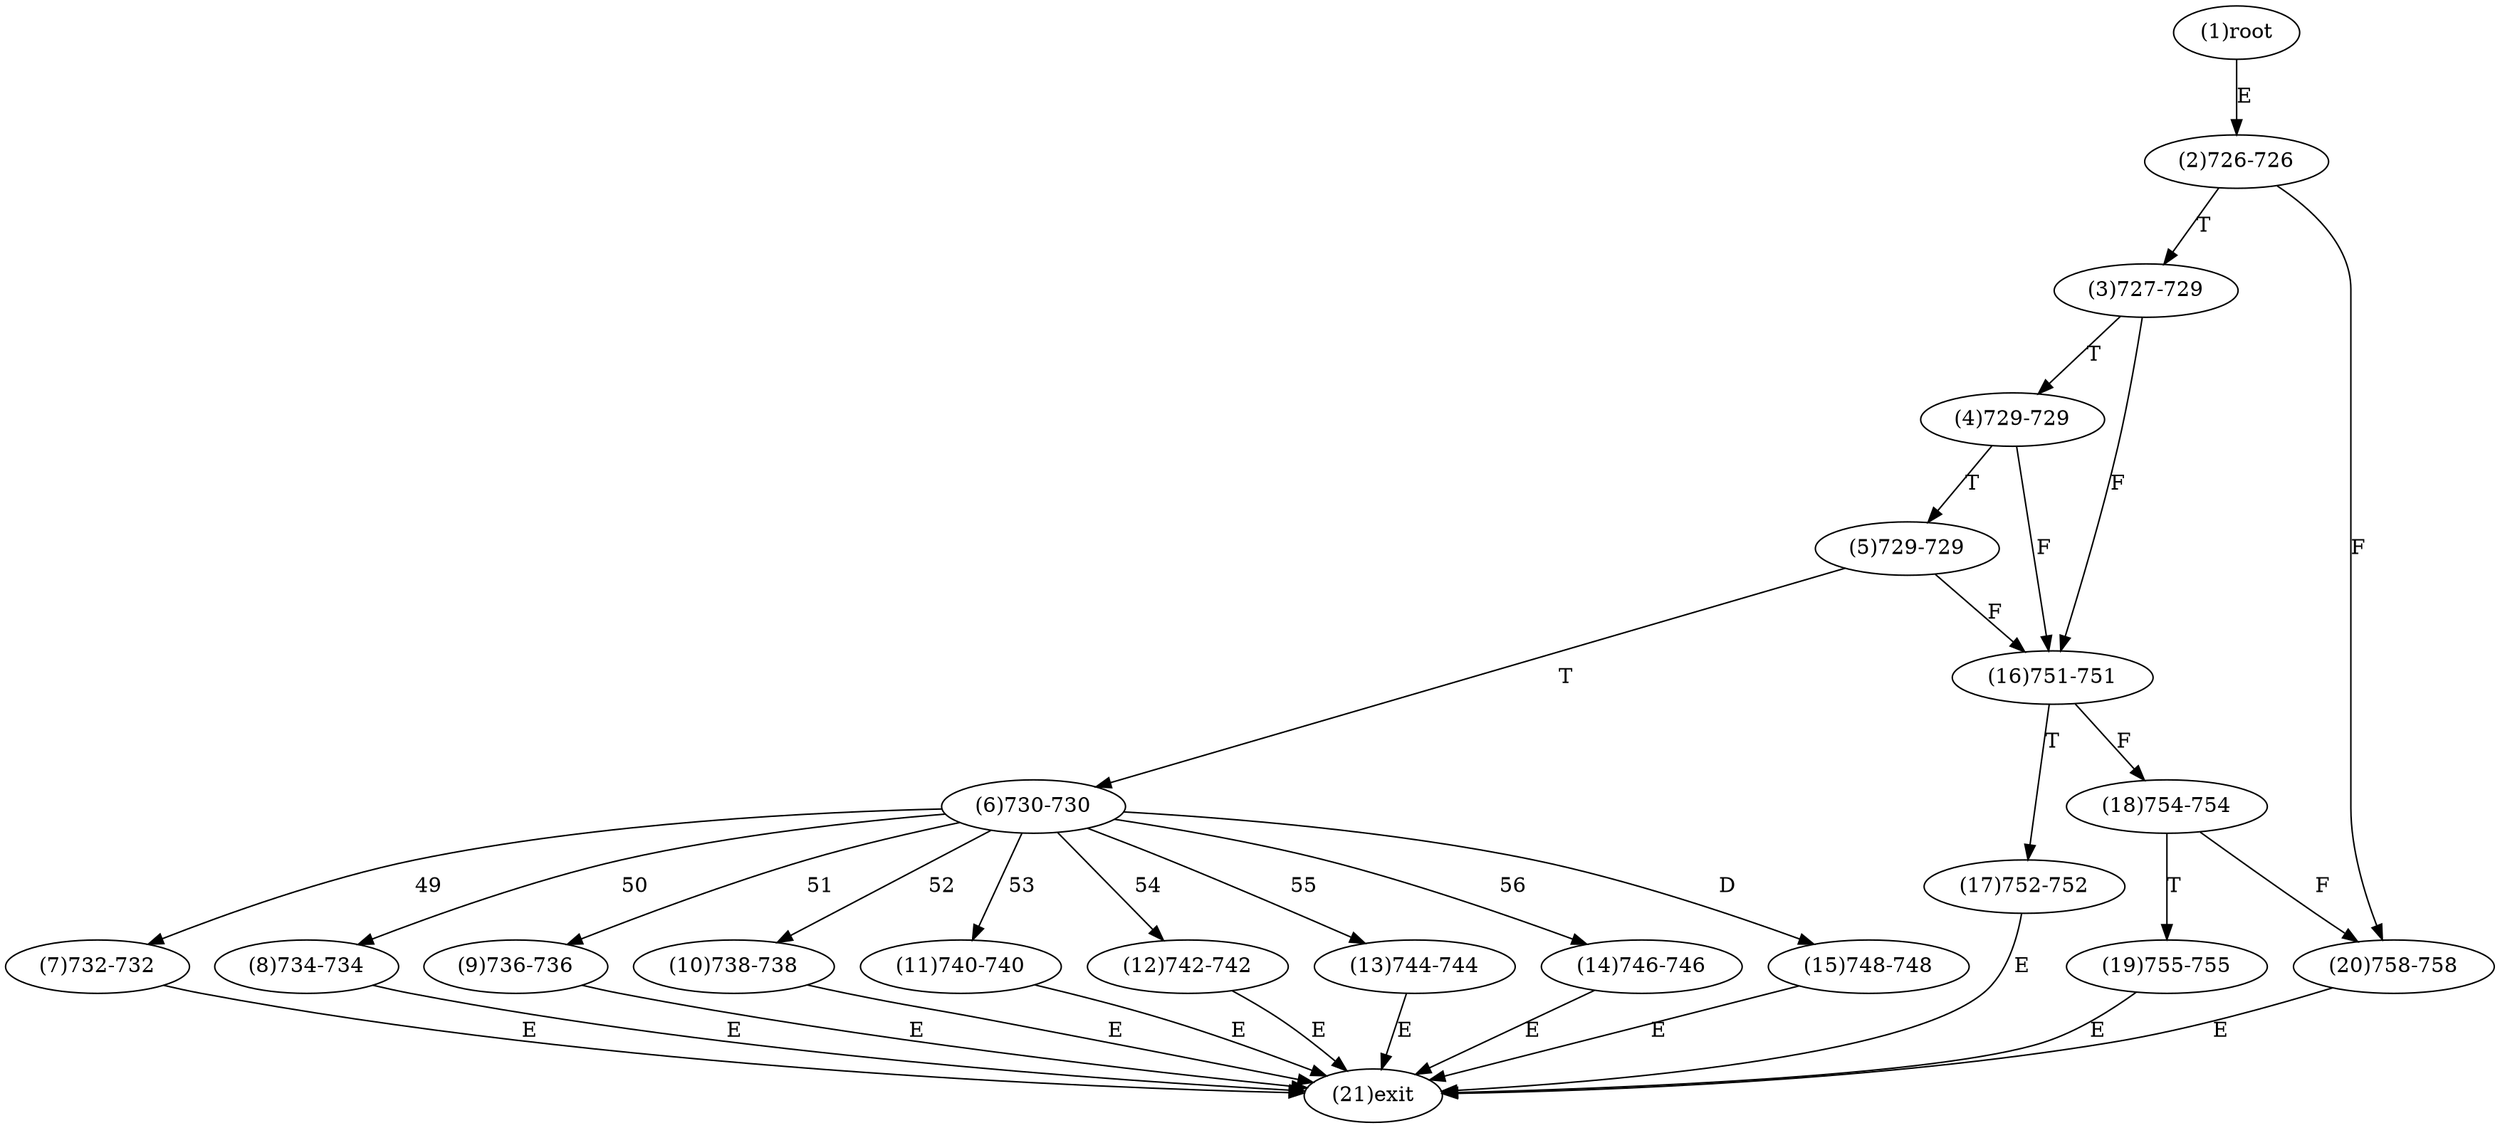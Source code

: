 digraph "" { 
1[ label="(1)root"];
2[ label="(2)726-726"];
3[ label="(3)727-729"];
4[ label="(4)729-729"];
5[ label="(5)729-729"];
6[ label="(6)730-730"];
7[ label="(7)732-732"];
8[ label="(8)734-734"];
9[ label="(9)736-736"];
10[ label="(10)738-738"];
11[ label="(11)740-740"];
12[ label="(12)742-742"];
13[ label="(13)744-744"];
14[ label="(14)746-746"];
15[ label="(15)748-748"];
17[ label="(17)752-752"];
16[ label="(16)751-751"];
19[ label="(19)755-755"];
18[ label="(18)754-754"];
21[ label="(21)exit"];
20[ label="(20)758-758"];
1->2[ label="E"];
2->20[ label="F"];
2->3[ label="T"];
3->16[ label="F"];
3->4[ label="T"];
4->16[ label="F"];
4->5[ label="T"];
5->16[ label="F"];
5->6[ label="T"];
6->7[ label="49"];
6->8[ label="50"];
6->9[ label="51"];
6->10[ label="52"];
6->11[ label="53"];
6->12[ label="54"];
6->13[ label="55"];
6->14[ label="56"];
6->15[ label="D"];
7->21[ label="E"];
8->21[ label="E"];
9->21[ label="E"];
10->21[ label="E"];
11->21[ label="E"];
12->21[ label="E"];
13->21[ label="E"];
14->21[ label="E"];
15->21[ label="E"];
16->18[ label="F"];
16->17[ label="T"];
17->21[ label="E"];
18->20[ label="F"];
18->19[ label="T"];
19->21[ label="E"];
20->21[ label="E"];
}